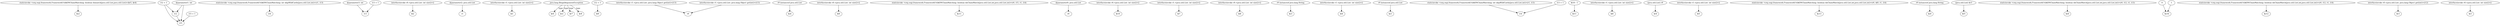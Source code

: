digraph g {
0[label="staticinvoke <org.osgi.framework.FrameworkUtil$DNChainMatching: boolean dnmatch(java.util.List,java.util.List)>($r5, $r4)"]
1[label="$z2"]
0->1[label=""]
2[label="i12 + 1"]
3[label="i15"]
2->3[label=""]
4[label="staticinvoke <org.osgi.framework.FrameworkUtil$DNChainMatching: int skipWildCards(java.util.List,int)>(r1, i13)"]
5[label="i16"]
4->5[label=""]
6[label="@parameter3: int"]
7[label="i13"]
6->7[label=""]
8[label="interfaceinvoke r0.<java.util.List: int size()>()"]
9[label="$i2"]
8->9[label=""]
10[label="@parameter2: java.util.List"]
11[label="r1"]
10->11[label=""]
12[label="interfaceinvoke r1.<java.util.List: int size()>()"]
13[label="$i1"]
12->13[label=""]
14[label="i13 + 1"]
14->7[label=""]
15[label="java.lang.IllegalArgumentException"]
16[label="$r6"]
15->16[label="type"]
17[label="i12 + 1"]
18[label="$i9"]
17->18[label=""]
19[label="interfaceinvoke r1.<java.util.List: java.lang.Object get(int)>(i13)"]
20[label="r9"]
19->20[label=""]
21[label="@parameter1: int"]
21->3[label=""]
22[label="r9 instanceof java.util.List"]
23[label="$z4"]
22->23[label=""]
24[label="interfaceinvoke r0.<java.util.List: int size()>()"]
25[label="$i0"]
24->25[label=""]
26[label="$r2"]
15->26[label="type"]
27[label="staticinvoke <org.osgi.framework.FrameworkUtil$DNChainMatching: boolean dnChainMatch(java.util.List,int,java.util.List,int)>(r0, i15, r1, i14)"]
28[label="$z11"]
27->28[label=""]
29[label="$r7"]
15->29[label="type"]
30[label="@parameter0: java.util.List"]
31[label="r0"]
30->31[label=""]
32[label="interfaceinvoke r0.<java.util.List: int size()>()"]
33[label="$i10"]
32->33[label=""]
34[label="interfaceinvoke r1.<java.util.List: int size()>()"]
35[label="$i7"]
34->35[label=""]
36[label="interfaceinvoke r0.<java.util.List: int size()>()"]
37[label="$i8"]
36->37[label=""]
38[label="$r8"]
15->38[label="type"]
39[label="r9 instanceof java.lang.String"]
40[label="$z3"]
39->40[label=""]
41[label="interfaceinvoke r1.<java.util.List: java.lang.Object get(int)>(i13)"]
41->20[label=""]
42[label="interfaceinvoke r1.<java.util.List: int size()>()"]
43[label="$i4"]
42->43[label=""]
44[label="r9 instanceof java.util.List"]
45[label="$z1"]
44->45[label=""]
46[label="i12"]
21->46[label=""]
47[label="staticinvoke <org.osgi.framework.FrameworkUtil$DNChainMatching: int skipWildCards(java.util.List,int)>(r1, i13)"]
48[label="i14"]
47->48[label=""]
46->3[label=""]
49[label="$i10 - 1"]
50[label="$i11"]
49->50[label=""]
51[label="i15 + 1"]
51->3[label=""]
52[label="interfaceinvoke r1.<java.util.List: int size()>()"]
53[label="$i6"]
52->53[label=""]
2->46[label=""]
54[label="(java.util.List) r9"]
55[label="$r4"]
54->55[label=""]
56[label="interfaceinvoke r1.<java.util.List: int size()>()"]
57[label="$i5"]
56->57[label=""]
58[label="staticinvoke <org.osgi.framework.FrameworkUtil$DNChainMatching: boolean dnChainMatch(java.util.List,int,java.util.List,int)>(r0, $i9, r1, i14)"]
59[label="$z13"]
58->59[label=""]
60[label="r9 instanceof java.lang.String"]
61[label="$z0"]
60->61[label=""]
62[label="(java.util.List) $r3"]
63[label="$r5"]
62->63[label=""]
64[label="staticinvoke <org.osgi.framework.FrameworkUtil$DNChainMatching: boolean dnChainMatch(java.util.List,int,java.util.List,int)>(r0, i12, r1, i13)"]
65[label="$z6"]
64->65[label=""]
66[label="0"]
67[label="$z16"]
66->67[label=""]
68[label="1"]
68->67[label=""]
69[label="i13 + 1"]
69->48[label=""]
70[label="staticinvoke <org.osgi.framework.FrameworkUtil$DNChainMatching: boolean dnChainMatch(java.util.List,int,java.util.List,int)>(r0, i12, r1, i14)"]
71[label="$z12"]
70->71[label=""]
72[label="interfaceinvoke r0.<java.util.List: java.lang.Object get(int)>(i12)"]
73[label="$r3"]
72->73[label=""]
74[label="interfaceinvoke r0.<java.util.List: int size()>()"]
75[label="$i3"]
74->75[label=""]
}